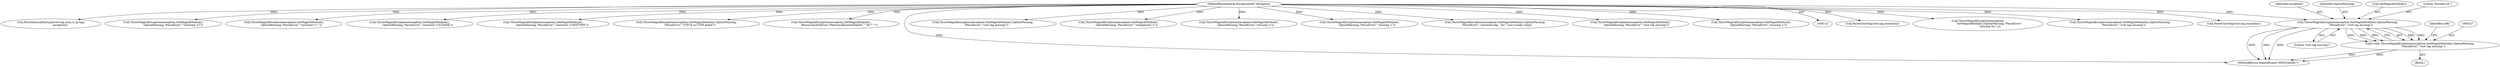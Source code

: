 digraph "0_ImageMagick_fc6080f1321fd21e86ef916195cc110b05d9effb_0@pointer" {
"1000228" [label="(Call,ThrowMagickException(exception,GetMagickModule(),OptionWarning,\n        \"ParseError\",\"root tag missing\"))"];
"1000114" [label="(MethodParameterIn,ExceptionInfo *exception)"];
"1000226" [label="(Call,(void) ThrowMagickException(exception,GetMagickModule(),OptionWarning,\n        \"ParseError\",\"root tag missing\"))"];
"1000912" [label="(Call,ParseCloseTag(root,tag,exception))"];
"1000584" [label="(Call,ThrowMagickException(exception,\n                            GetMagickModule(),OptionWarning,\"ParseError\",\n                            \"missing %c\",c))"];
"1000144" [label="(Call,ThrowMagickException(exception,GetMagickModule(),OptionWarning,\n        \"ParseError\",\"root tag missing\"))"];
"1000114" [label="(MethodParameterIn,ExceptionInfo *exception)"];
"1000777" [label="(Call,ParseCloseTag(root,tag,exception))"];
"1001188" [label="(Call,ParseInternalDoctype(root,tag,(size_t) (p-tag),\n                      exception))"];
"1001263" [label="(Call,ThrowMagickException(exception,GetMagickModule(),\n                        OptionWarning,\"ParseError\",\"unclosed <?\"))"];
"1000235" [label="(Identifier,utf8)"];
"1001000" [label="(Call,ThrowMagickException(exception,GetMagickModule(),\n                  OptionWarning,\"ParseError\",\"unclosed <!--\"))"];
"1001060" [label="(Call,ThrowMagickException(exception,GetMagickModule(),\n                    OptionWarning,\"ParseError\",\"unclosed <![CDATA[\"))"];
"1001155" [label="(Call,ThrowMagickException(exception,GetMagickModule(),\n                      OptionWarning,\"ParseError\",\"unclosed <!DOCTYPE\"))"];
"1000181" [label="(Call,ThrowMagickException(exception,GetMagickModule(),OptionWarning,\n        \"ParseError\",\"UTF16 to UTF8 failed\"))"];
"1000226" [label="(Call,(void) ThrowMagickException(exception,GetMagickModule(),OptionWarning,\n        \"ParseError\",\"root tag missing\"))"];
"1000451" [label="(Call,ThrowMagickException(exception,GetMagickModule(),\n                    ResourceLimitError,\"MemoryAllocationFailed\",\"`%s'\",\"\"))"];
"1000229" [label="(Identifier,exception)"];
"1000228" [label="(Call,ThrowMagickException(exception,GetMagickModule(),OptionWarning,\n        \"ParseError\",\"root tag missing\"))"];
"1000231" [label="(Identifier,OptionWarning)"];
"1001437" [label="(MethodReturn,MagickExport XMLTreeInfo *)"];
"1001408" [label="(Call,ThrowMagickException(exception,GetMagickModule(),OptionWarning,\n        \"ParseError\",\"root tag missing\"))"];
"1000225" [label="(Block,)"];
"1001294" [label="(Call,ThrowMagickException(exception,GetMagickModule(),\n                    OptionWarning,\"ParseError\",\"unexpected <\"))"];
"1000887" [label="(Call,ThrowMagickException(exception,GetMagickModule(),\n                OptionWarning,\"ParseError\",\"missing >\"))"];
"1000746" [label="(Call,ThrowMagickException(exception,GetMagickModule(),\n                  OptionWarning,\"ParseError\",\"missing >\"))"];
"1000230" [label="(Call,GetMagickModule())"];
"1001421" [label="(Call,ThrowMagickException(exception,GetMagickModule(),OptionWarning,\n    \"ParseError\",\"unclosed tag: `%s'\",root->node->tag))"];
"1000232" [label="(Literal,\"ParseError\")"];
"1000307" [label="(Call,ThrowMagickException(exception,GetMagickModule(),\n              OptionWarning,\"ParseError\",\"root tag missing\"))"];
"1000843" [label="(Call,ThrowMagickException(exception,GetMagickModule(),\n                  OptionWarning,\"ParseError\",\"missing >\"))"];
"1000233" [label="(Literal,\"root tag missing\")"];
"1000228" -> "1000226"  [label="AST: "];
"1000228" -> "1000233"  [label="CFG: "];
"1000229" -> "1000228"  [label="AST: "];
"1000230" -> "1000228"  [label="AST: "];
"1000231" -> "1000228"  [label="AST: "];
"1000232" -> "1000228"  [label="AST: "];
"1000233" -> "1000228"  [label="AST: "];
"1000226" -> "1000228"  [label="CFG: "];
"1000228" -> "1001437"  [label="DDG: "];
"1000228" -> "1001437"  [label="DDG: "];
"1000228" -> "1001437"  [label="DDG: "];
"1000228" -> "1000226"  [label="DDG: "];
"1000228" -> "1000226"  [label="DDG: "];
"1000228" -> "1000226"  [label="DDG: "];
"1000228" -> "1000226"  [label="DDG: "];
"1000228" -> "1000226"  [label="DDG: "];
"1000114" -> "1000228"  [label="DDG: "];
"1000114" -> "1000112"  [label="AST: "];
"1000114" -> "1001437"  [label="DDG: "];
"1000114" -> "1000144"  [label="DDG: "];
"1000114" -> "1000181"  [label="DDG: "];
"1000114" -> "1000307"  [label="DDG: "];
"1000114" -> "1000451"  [label="DDG: "];
"1000114" -> "1000584"  [label="DDG: "];
"1000114" -> "1000746"  [label="DDG: "];
"1000114" -> "1000777"  [label="DDG: "];
"1000114" -> "1000843"  [label="DDG: "];
"1000114" -> "1000887"  [label="DDG: "];
"1000114" -> "1000912"  [label="DDG: "];
"1000114" -> "1001000"  [label="DDG: "];
"1000114" -> "1001060"  [label="DDG: "];
"1000114" -> "1001155"  [label="DDG: "];
"1000114" -> "1001188"  [label="DDG: "];
"1000114" -> "1001263"  [label="DDG: "];
"1000114" -> "1001294"  [label="DDG: "];
"1000114" -> "1001408"  [label="DDG: "];
"1000114" -> "1001421"  [label="DDG: "];
"1000226" -> "1000225"  [label="AST: "];
"1000227" -> "1000226"  [label="AST: "];
"1000235" -> "1000226"  [label="CFG: "];
"1000226" -> "1001437"  [label="DDG: "];
"1000226" -> "1001437"  [label="DDG: "];
}
